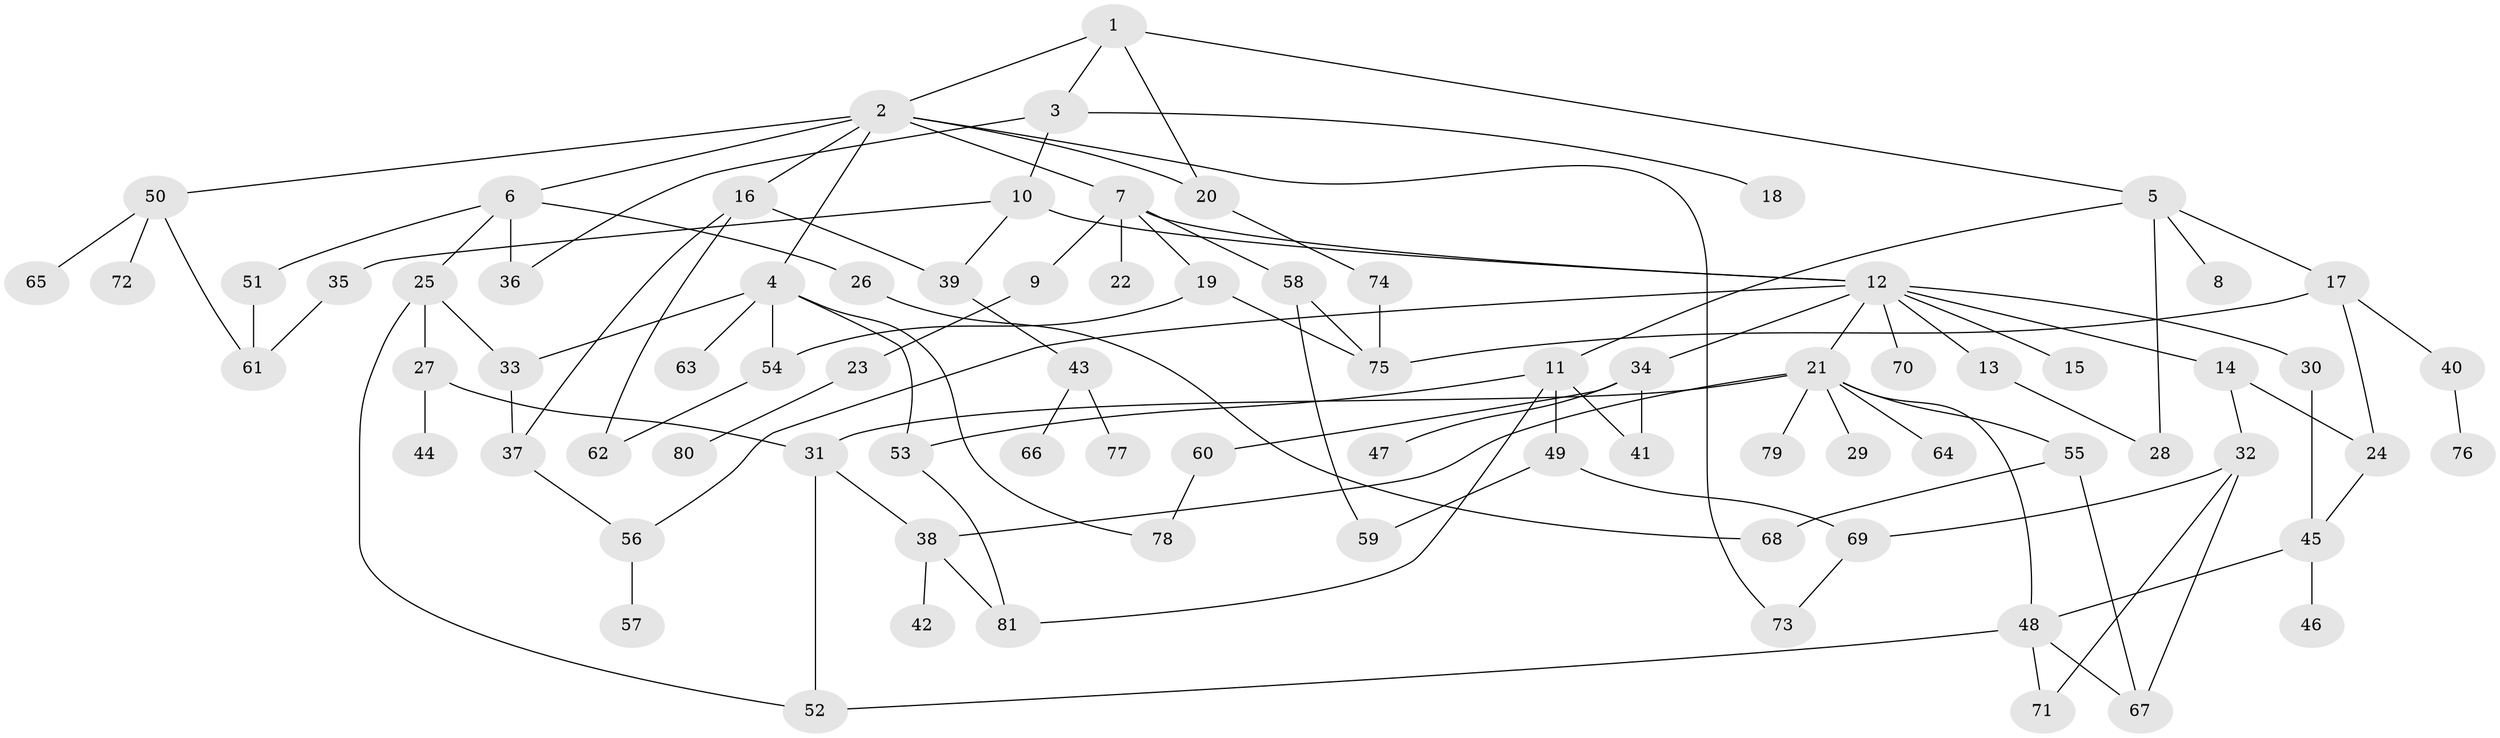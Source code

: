 // coarse degree distribution, {9: 0.025, 6: 0.05, 8: 0.075, 7: 0.025, 17: 0.025, 2: 0.2, 3: 0.15, 1: 0.325, 5: 0.05, 4: 0.075}
// Generated by graph-tools (version 1.1) at 2025/16/03/04/25 18:16:51]
// undirected, 81 vertices, 114 edges
graph export_dot {
graph [start="1"]
  node [color=gray90,style=filled];
  1;
  2;
  3;
  4;
  5;
  6;
  7;
  8;
  9;
  10;
  11;
  12;
  13;
  14;
  15;
  16;
  17;
  18;
  19;
  20;
  21;
  22;
  23;
  24;
  25;
  26;
  27;
  28;
  29;
  30;
  31;
  32;
  33;
  34;
  35;
  36;
  37;
  38;
  39;
  40;
  41;
  42;
  43;
  44;
  45;
  46;
  47;
  48;
  49;
  50;
  51;
  52;
  53;
  54;
  55;
  56;
  57;
  58;
  59;
  60;
  61;
  62;
  63;
  64;
  65;
  66;
  67;
  68;
  69;
  70;
  71;
  72;
  73;
  74;
  75;
  76;
  77;
  78;
  79;
  80;
  81;
  1 -- 2;
  1 -- 3;
  1 -- 5;
  1 -- 20;
  2 -- 4;
  2 -- 6;
  2 -- 7;
  2 -- 16;
  2 -- 20;
  2 -- 50;
  2 -- 73;
  3 -- 10;
  3 -- 18;
  3 -- 36;
  4 -- 33;
  4 -- 53;
  4 -- 63;
  4 -- 78;
  4 -- 54;
  5 -- 8;
  5 -- 11;
  5 -- 17;
  5 -- 28;
  6 -- 25;
  6 -- 26;
  6 -- 51;
  6 -- 36;
  7 -- 9;
  7 -- 19;
  7 -- 22;
  7 -- 58;
  7 -- 12;
  9 -- 23;
  10 -- 12;
  10 -- 35;
  10 -- 39;
  11 -- 41;
  11 -- 49;
  11 -- 81;
  11 -- 53;
  12 -- 13;
  12 -- 14;
  12 -- 15;
  12 -- 21;
  12 -- 30;
  12 -- 34;
  12 -- 70;
  12 -- 56;
  13 -- 28;
  14 -- 32;
  14 -- 24;
  16 -- 37;
  16 -- 39;
  16 -- 62;
  17 -- 24;
  17 -- 40;
  17 -- 75;
  19 -- 54;
  19 -- 75;
  20 -- 74;
  21 -- 29;
  21 -- 48;
  21 -- 55;
  21 -- 64;
  21 -- 79;
  21 -- 31;
  21 -- 38;
  23 -- 80;
  24 -- 45;
  25 -- 27;
  25 -- 52;
  25 -- 33;
  26 -- 68;
  27 -- 31;
  27 -- 44;
  30 -- 45;
  31 -- 38;
  31 -- 52;
  32 -- 69;
  32 -- 71;
  32 -- 67;
  33 -- 37;
  34 -- 47;
  34 -- 60;
  34 -- 41;
  35 -- 61;
  37 -- 56;
  38 -- 42;
  38 -- 81;
  39 -- 43;
  40 -- 76;
  43 -- 66;
  43 -- 77;
  45 -- 46;
  45 -- 48;
  48 -- 67;
  48 -- 71;
  48 -- 52;
  49 -- 59;
  49 -- 69;
  50 -- 65;
  50 -- 72;
  50 -- 61;
  51 -- 61;
  53 -- 81;
  54 -- 62;
  55 -- 68;
  55 -- 67;
  56 -- 57;
  58 -- 59;
  58 -- 75;
  60 -- 78;
  69 -- 73;
  74 -- 75;
}
